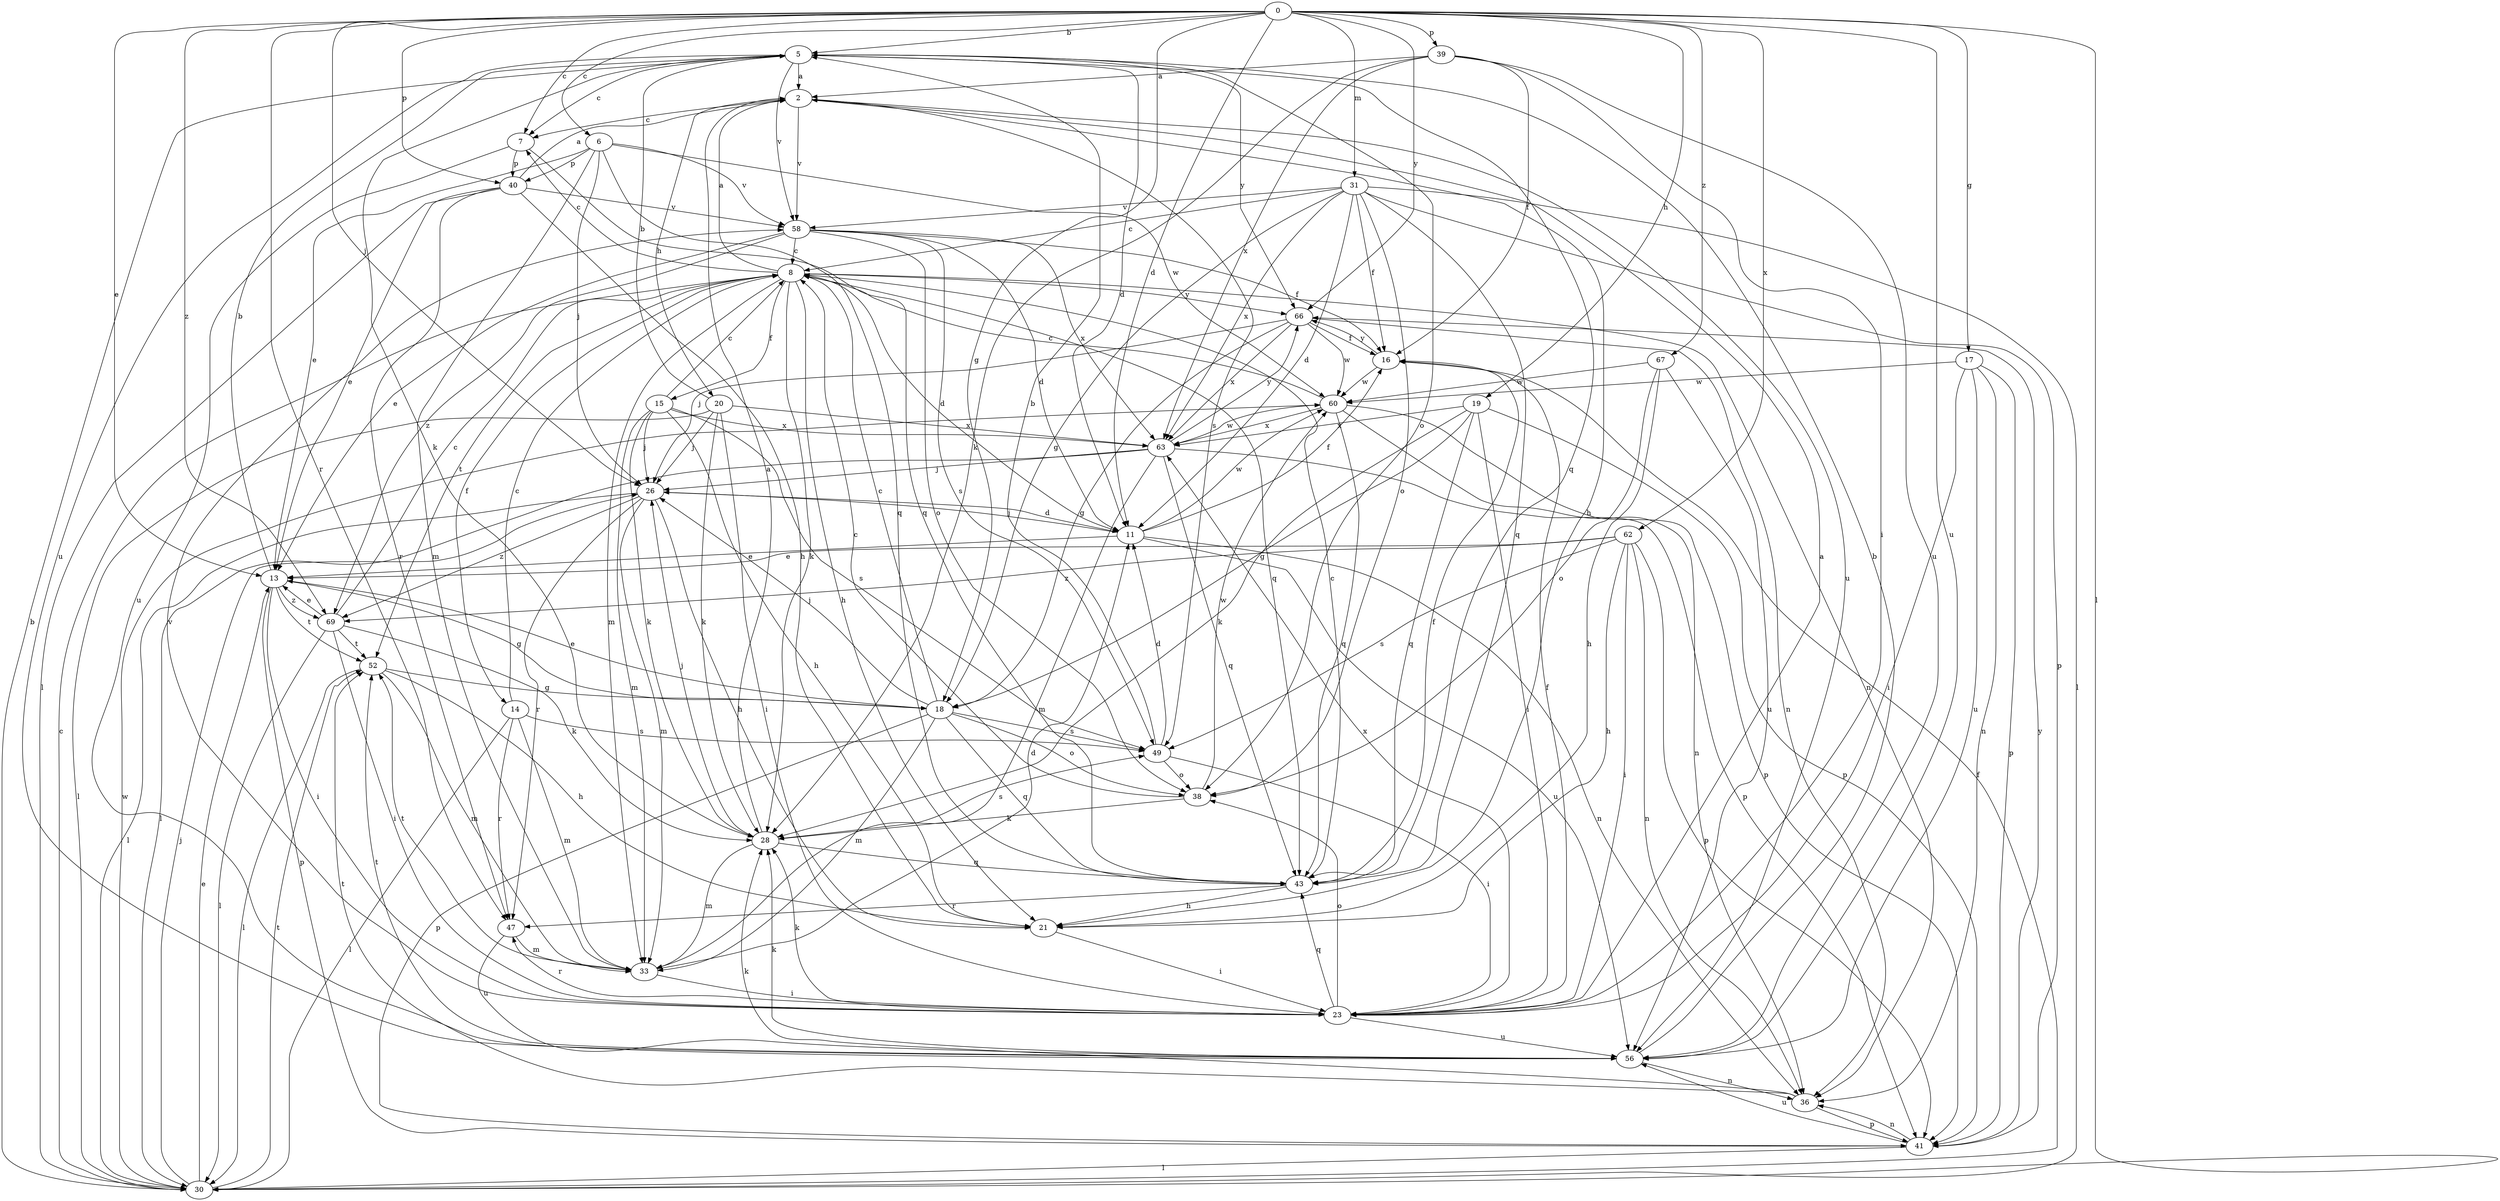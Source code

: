 strict digraph  {
0;
2;
5;
6;
7;
8;
11;
13;
14;
15;
16;
17;
18;
19;
20;
21;
23;
26;
28;
30;
31;
33;
36;
38;
39;
40;
41;
43;
47;
49;
52;
56;
58;
60;
62;
63;
66;
67;
69;
0 -> 5  [label=b];
0 -> 6  [label=c];
0 -> 7  [label=c];
0 -> 11  [label=d];
0 -> 13  [label=e];
0 -> 17  [label=g];
0 -> 18  [label=g];
0 -> 19  [label=h];
0 -> 26  [label=j];
0 -> 30  [label=l];
0 -> 31  [label=m];
0 -> 39  [label=p];
0 -> 40  [label=p];
0 -> 47  [label=r];
0 -> 56  [label=u];
0 -> 62  [label=x];
0 -> 66  [label=y];
0 -> 67  [label=z];
0 -> 69  [label=z];
2 -> 7  [label=c];
2 -> 20  [label=h];
2 -> 21  [label=h];
2 -> 49  [label=s];
2 -> 56  [label=u];
2 -> 58  [label=v];
5 -> 2  [label=a];
5 -> 7  [label=c];
5 -> 11  [label=d];
5 -> 28  [label=k];
5 -> 38  [label=o];
5 -> 43  [label=q];
5 -> 56  [label=u];
5 -> 58  [label=v];
5 -> 66  [label=y];
6 -> 13  [label=e];
6 -> 26  [label=j];
6 -> 33  [label=m];
6 -> 40  [label=p];
6 -> 43  [label=q];
6 -> 58  [label=v];
6 -> 60  [label=w];
7 -> 40  [label=p];
7 -> 43  [label=q];
7 -> 56  [label=u];
8 -> 2  [label=a];
8 -> 7  [label=c];
8 -> 11  [label=d];
8 -> 14  [label=f];
8 -> 15  [label=f];
8 -> 21  [label=h];
8 -> 28  [label=k];
8 -> 33  [label=m];
8 -> 36  [label=n];
8 -> 43  [label=q];
8 -> 52  [label=t];
8 -> 66  [label=y];
11 -> 13  [label=e];
11 -> 16  [label=f];
11 -> 26  [label=j];
11 -> 36  [label=n];
11 -> 56  [label=u];
11 -> 60  [label=w];
13 -> 5  [label=b];
13 -> 18  [label=g];
13 -> 23  [label=i];
13 -> 41  [label=p];
13 -> 52  [label=t];
13 -> 69  [label=z];
14 -> 8  [label=c];
14 -> 30  [label=l];
14 -> 33  [label=m];
14 -> 47  [label=r];
14 -> 49  [label=s];
15 -> 8  [label=c];
15 -> 21  [label=h];
15 -> 26  [label=j];
15 -> 28  [label=k];
15 -> 33  [label=m];
15 -> 49  [label=s];
15 -> 63  [label=x];
16 -> 60  [label=w];
16 -> 66  [label=y];
17 -> 23  [label=i];
17 -> 36  [label=n];
17 -> 41  [label=p];
17 -> 56  [label=u];
17 -> 60  [label=w];
18 -> 8  [label=c];
18 -> 13  [label=e];
18 -> 26  [label=j];
18 -> 33  [label=m];
18 -> 38  [label=o];
18 -> 41  [label=p];
18 -> 43  [label=q];
18 -> 49  [label=s];
19 -> 18  [label=g];
19 -> 23  [label=i];
19 -> 28  [label=k];
19 -> 41  [label=p];
19 -> 43  [label=q];
19 -> 63  [label=x];
20 -> 5  [label=b];
20 -> 23  [label=i];
20 -> 26  [label=j];
20 -> 28  [label=k];
20 -> 30  [label=l];
20 -> 63  [label=x];
21 -> 23  [label=i];
23 -> 2  [label=a];
23 -> 16  [label=f];
23 -> 28  [label=k];
23 -> 38  [label=o];
23 -> 43  [label=q];
23 -> 47  [label=r];
23 -> 56  [label=u];
23 -> 58  [label=v];
23 -> 63  [label=x];
26 -> 11  [label=d];
26 -> 21  [label=h];
26 -> 30  [label=l];
26 -> 33  [label=m];
26 -> 47  [label=r];
26 -> 69  [label=z];
28 -> 2  [label=a];
28 -> 26  [label=j];
28 -> 33  [label=m];
28 -> 43  [label=q];
28 -> 49  [label=s];
30 -> 5  [label=b];
30 -> 8  [label=c];
30 -> 13  [label=e];
30 -> 16  [label=f];
30 -> 26  [label=j];
30 -> 52  [label=t];
30 -> 60  [label=w];
31 -> 8  [label=c];
31 -> 11  [label=d];
31 -> 16  [label=f];
31 -> 18  [label=g];
31 -> 30  [label=l];
31 -> 38  [label=o];
31 -> 41  [label=p];
31 -> 43  [label=q];
31 -> 58  [label=v];
31 -> 63  [label=x];
33 -> 11  [label=d];
33 -> 23  [label=i];
33 -> 52  [label=t];
36 -> 28  [label=k];
36 -> 41  [label=p];
36 -> 52  [label=t];
38 -> 8  [label=c];
38 -> 28  [label=k];
38 -> 60  [label=w];
39 -> 2  [label=a];
39 -> 16  [label=f];
39 -> 23  [label=i];
39 -> 28  [label=k];
39 -> 56  [label=u];
39 -> 63  [label=x];
40 -> 2  [label=a];
40 -> 13  [label=e];
40 -> 21  [label=h];
40 -> 30  [label=l];
40 -> 47  [label=r];
40 -> 58  [label=v];
41 -> 30  [label=l];
41 -> 36  [label=n];
41 -> 56  [label=u];
41 -> 66  [label=y];
43 -> 8  [label=c];
43 -> 16  [label=f];
43 -> 21  [label=h];
43 -> 47  [label=r];
47 -> 33  [label=m];
47 -> 56  [label=u];
49 -> 5  [label=b];
49 -> 11  [label=d];
49 -> 23  [label=i];
49 -> 38  [label=o];
52 -> 18  [label=g];
52 -> 21  [label=h];
52 -> 30  [label=l];
52 -> 33  [label=m];
56 -> 5  [label=b];
56 -> 28  [label=k];
56 -> 36  [label=n];
56 -> 52  [label=t];
58 -> 8  [label=c];
58 -> 11  [label=d];
58 -> 13  [label=e];
58 -> 16  [label=f];
58 -> 38  [label=o];
58 -> 49  [label=s];
58 -> 63  [label=x];
58 -> 69  [label=z];
60 -> 8  [label=c];
60 -> 36  [label=n];
60 -> 41  [label=p];
60 -> 43  [label=q];
60 -> 63  [label=x];
62 -> 13  [label=e];
62 -> 21  [label=h];
62 -> 23  [label=i];
62 -> 36  [label=n];
62 -> 41  [label=p];
62 -> 49  [label=s];
62 -> 69  [label=z];
63 -> 26  [label=j];
63 -> 30  [label=l];
63 -> 33  [label=m];
63 -> 41  [label=p];
63 -> 43  [label=q];
63 -> 60  [label=w];
63 -> 66  [label=y];
66 -> 16  [label=f];
66 -> 18  [label=g];
66 -> 26  [label=j];
66 -> 36  [label=n];
66 -> 60  [label=w];
66 -> 63  [label=x];
67 -> 21  [label=h];
67 -> 38  [label=o];
67 -> 56  [label=u];
67 -> 60  [label=w];
69 -> 8  [label=c];
69 -> 13  [label=e];
69 -> 23  [label=i];
69 -> 28  [label=k];
69 -> 30  [label=l];
69 -> 52  [label=t];
}
